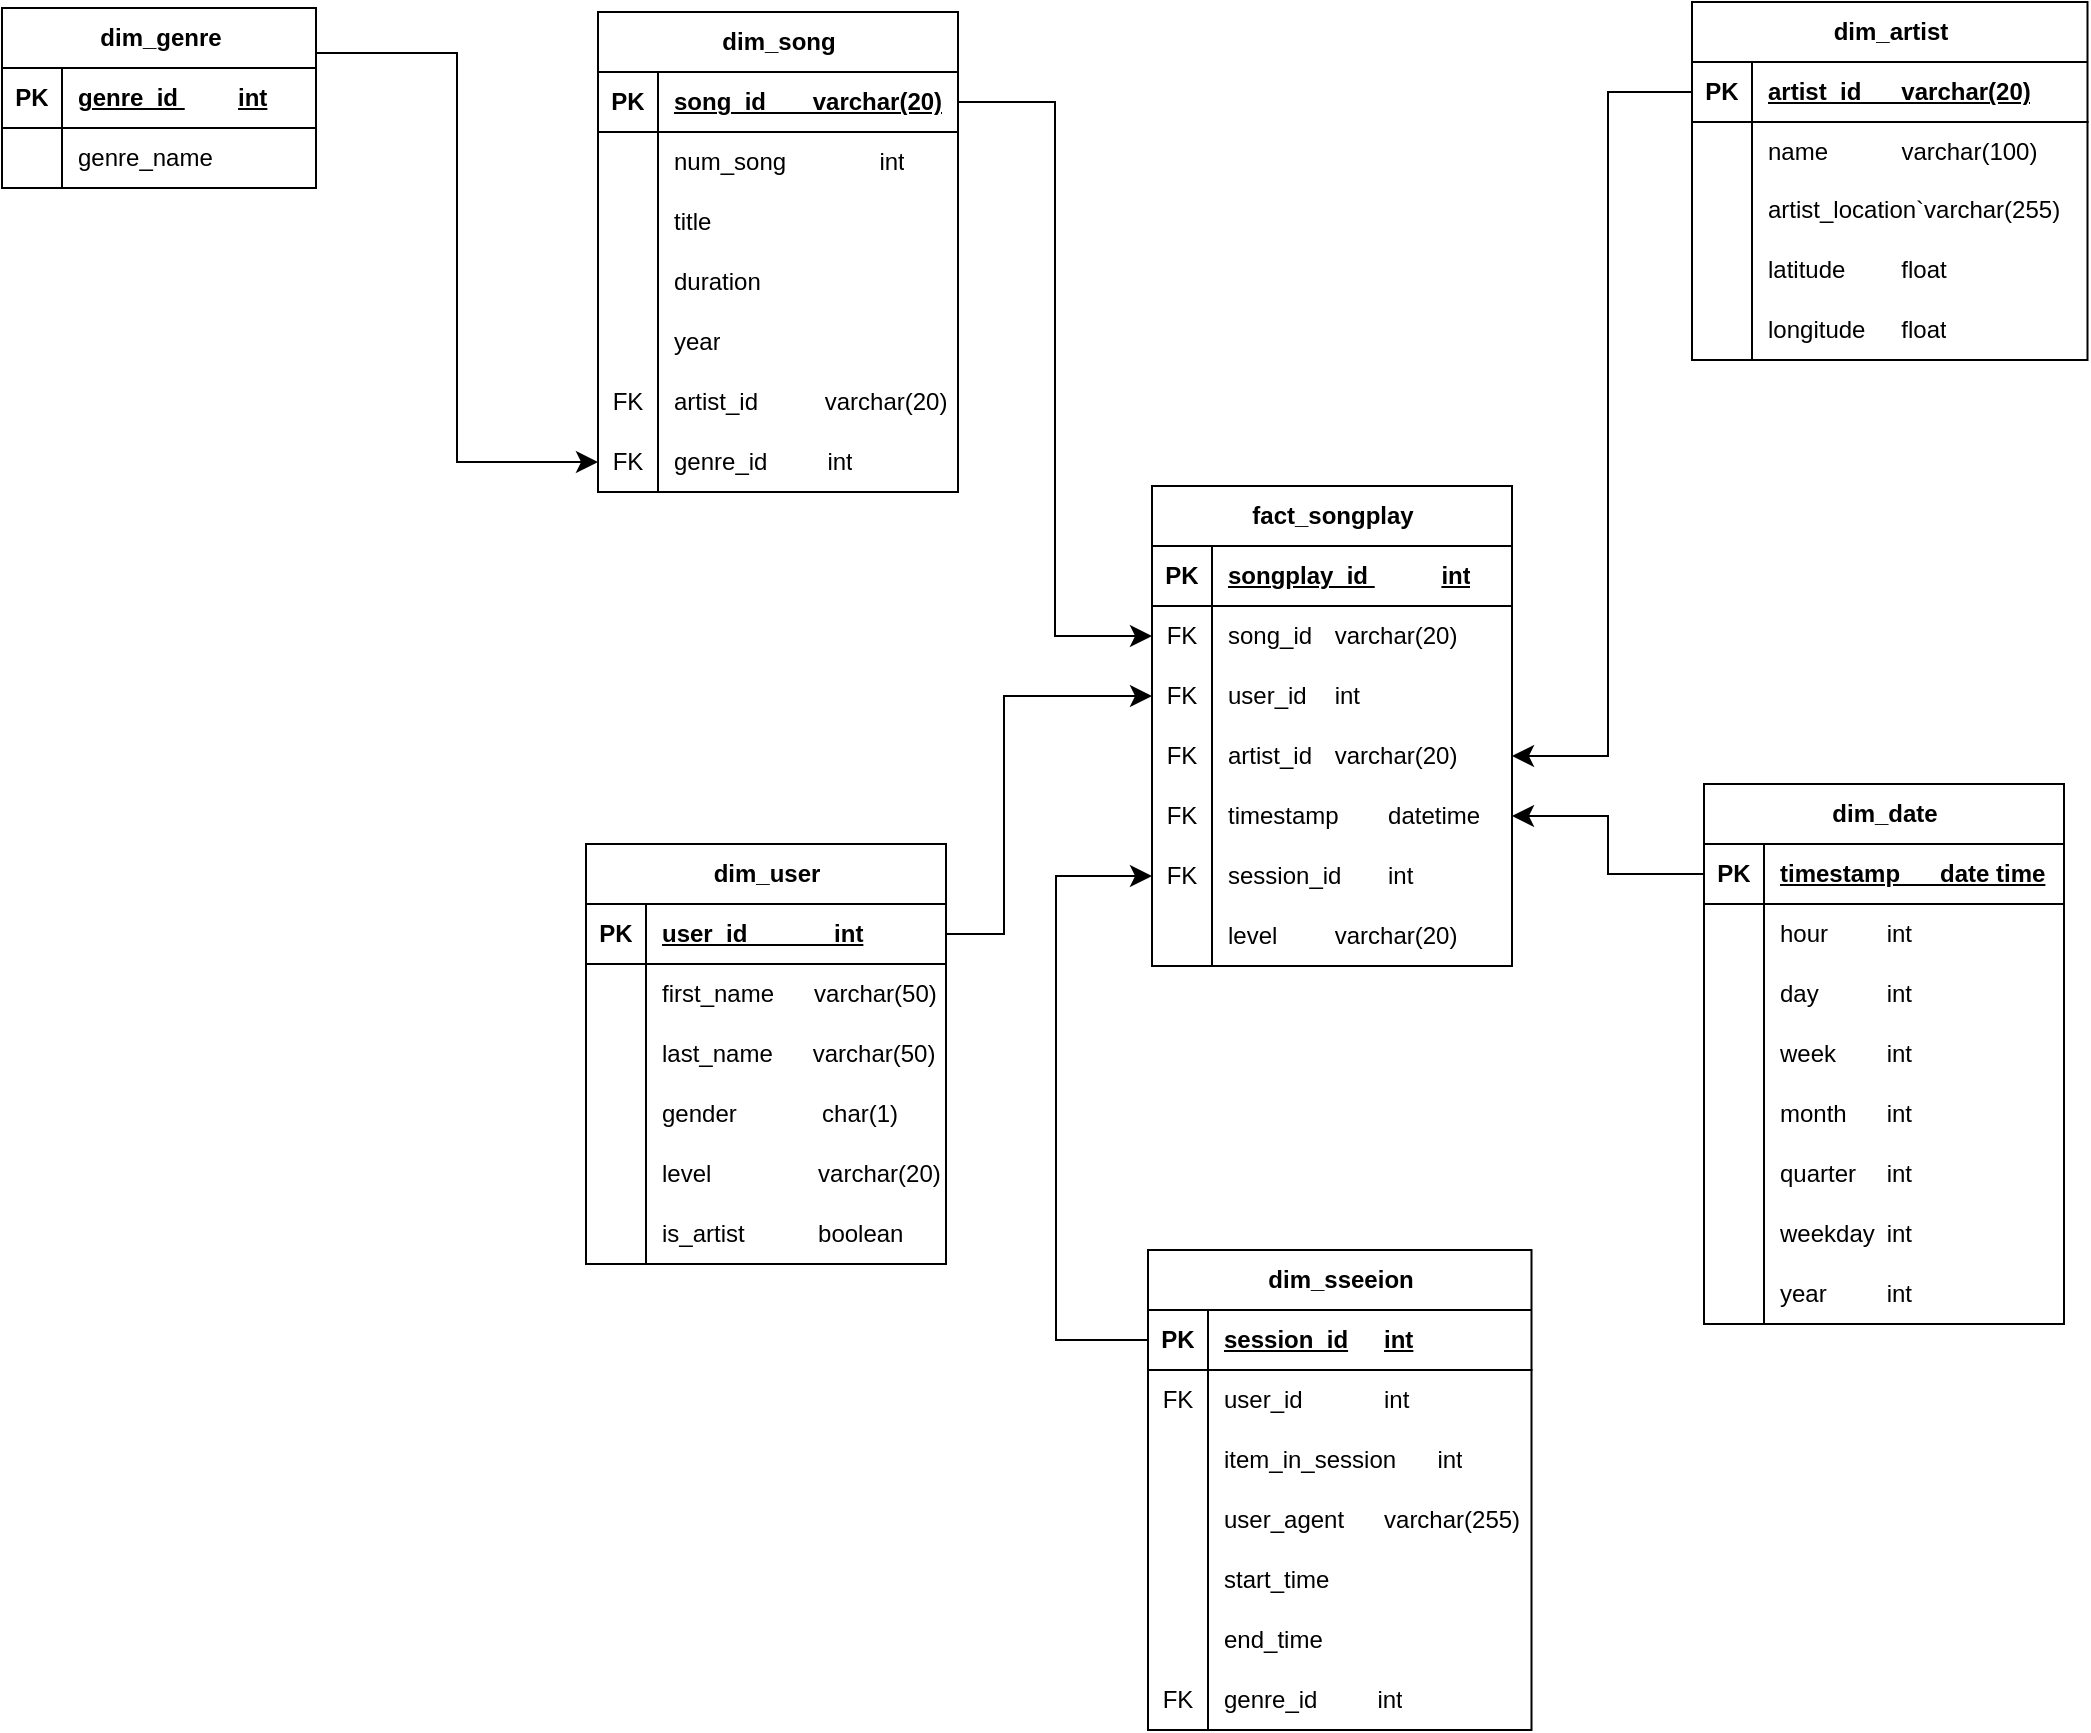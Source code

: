 <mxfile version="24.4.0" type="device">
  <diagram name="Page-1" id="fH_7OBT_-QTUHYW0AkFU">
    <mxGraphModel dx="1733" dy="1097" grid="0" gridSize="10" guides="1" tooltips="1" connect="1" arrows="1" fold="1" page="0" pageScale="1" pageWidth="827" pageHeight="1169" math="0" shadow="0">
      <root>
        <mxCell id="0" />
        <mxCell id="1" parent="0" />
        <mxCell id="RDqtJ2VP-plKdfETNs3H-5" value="dim_song" style="shape=table;startSize=30;container=1;collapsible=1;childLayout=tableLayout;fixedRows=1;rowLines=0;fontStyle=1;align=center;resizeLast=1;html=1;" vertex="1" parent="1">
          <mxGeometry x="-217" y="-143" width="180" height="240" as="geometry" />
        </mxCell>
        <mxCell id="RDqtJ2VP-plKdfETNs3H-6" value="" style="shape=tableRow;horizontal=0;startSize=0;swimlaneHead=0;swimlaneBody=0;fillColor=none;collapsible=0;dropTarget=0;points=[[0,0.5],[1,0.5]];portConstraint=eastwest;top=0;left=0;right=0;bottom=1;" vertex="1" parent="RDqtJ2VP-plKdfETNs3H-5">
          <mxGeometry y="30" width="180" height="30" as="geometry" />
        </mxCell>
        <mxCell id="RDqtJ2VP-plKdfETNs3H-7" value="PK" style="shape=partialRectangle;connectable=0;fillColor=none;top=0;left=0;bottom=0;right=0;fontStyle=1;overflow=hidden;whiteSpace=wrap;html=1;" vertex="1" parent="RDqtJ2VP-plKdfETNs3H-6">
          <mxGeometry width="30" height="30" as="geometry">
            <mxRectangle width="30" height="30" as="alternateBounds" />
          </mxGeometry>
        </mxCell>
        <mxCell id="RDqtJ2VP-plKdfETNs3H-8" value="song_id &amp;nbsp; &amp;nbsp; &amp;nbsp; varchar(20)" style="shape=partialRectangle;connectable=0;fillColor=none;top=0;left=0;bottom=0;right=0;align=left;spacingLeft=6;fontStyle=5;overflow=hidden;whiteSpace=wrap;html=1;" vertex="1" parent="RDqtJ2VP-plKdfETNs3H-6">
          <mxGeometry x="30" width="150" height="30" as="geometry">
            <mxRectangle width="150" height="30" as="alternateBounds" />
          </mxGeometry>
        </mxCell>
        <mxCell id="RDqtJ2VP-plKdfETNs3H-57" value="" style="shape=tableRow;horizontal=0;startSize=0;swimlaneHead=0;swimlaneBody=0;fillColor=none;collapsible=0;dropTarget=0;points=[[0,0.5],[1,0.5]];portConstraint=eastwest;top=0;left=0;right=0;bottom=0;" vertex="1" parent="RDqtJ2VP-plKdfETNs3H-5">
          <mxGeometry y="60" width="180" height="30" as="geometry" />
        </mxCell>
        <mxCell id="RDqtJ2VP-plKdfETNs3H-58" value="" style="shape=partialRectangle;connectable=0;fillColor=none;top=0;left=0;bottom=0;right=0;editable=1;overflow=hidden;whiteSpace=wrap;html=1;" vertex="1" parent="RDqtJ2VP-plKdfETNs3H-57">
          <mxGeometry width="30" height="30" as="geometry">
            <mxRectangle width="30" height="30" as="alternateBounds" />
          </mxGeometry>
        </mxCell>
        <mxCell id="RDqtJ2VP-plKdfETNs3H-59" value="num_song &amp;nbsp; &amp;nbsp; &amp;nbsp; &amp;nbsp; &amp;nbsp; &amp;nbsp; &amp;nbsp;int" style="shape=partialRectangle;connectable=0;fillColor=none;top=0;left=0;bottom=0;right=0;align=left;spacingLeft=6;overflow=hidden;whiteSpace=wrap;html=1;" vertex="1" parent="RDqtJ2VP-plKdfETNs3H-57">
          <mxGeometry x="30" width="150" height="30" as="geometry">
            <mxRectangle width="150" height="30" as="alternateBounds" />
          </mxGeometry>
        </mxCell>
        <mxCell id="RDqtJ2VP-plKdfETNs3H-9" value="" style="shape=tableRow;horizontal=0;startSize=0;swimlaneHead=0;swimlaneBody=0;fillColor=none;collapsible=0;dropTarget=0;points=[[0,0.5],[1,0.5]];portConstraint=eastwest;top=0;left=0;right=0;bottom=0;" vertex="1" parent="RDqtJ2VP-plKdfETNs3H-5">
          <mxGeometry y="90" width="180" height="30" as="geometry" />
        </mxCell>
        <mxCell id="RDqtJ2VP-plKdfETNs3H-10" value="" style="shape=partialRectangle;connectable=0;fillColor=none;top=0;left=0;bottom=0;right=0;editable=1;overflow=hidden;whiteSpace=wrap;html=1;" vertex="1" parent="RDqtJ2VP-plKdfETNs3H-9">
          <mxGeometry width="30" height="30" as="geometry">
            <mxRectangle width="30" height="30" as="alternateBounds" />
          </mxGeometry>
        </mxCell>
        <mxCell id="RDqtJ2VP-plKdfETNs3H-11" value="title" style="shape=partialRectangle;connectable=0;fillColor=none;top=0;left=0;bottom=0;right=0;align=left;spacingLeft=6;overflow=hidden;whiteSpace=wrap;html=1;" vertex="1" parent="RDqtJ2VP-plKdfETNs3H-9">
          <mxGeometry x="30" width="150" height="30" as="geometry">
            <mxRectangle width="150" height="30" as="alternateBounds" />
          </mxGeometry>
        </mxCell>
        <mxCell id="RDqtJ2VP-plKdfETNs3H-12" value="" style="shape=tableRow;horizontal=0;startSize=0;swimlaneHead=0;swimlaneBody=0;fillColor=none;collapsible=0;dropTarget=0;points=[[0,0.5],[1,0.5]];portConstraint=eastwest;top=0;left=0;right=0;bottom=0;" vertex="1" parent="RDqtJ2VP-plKdfETNs3H-5">
          <mxGeometry y="120" width="180" height="30" as="geometry" />
        </mxCell>
        <mxCell id="RDqtJ2VP-plKdfETNs3H-13" value="" style="shape=partialRectangle;connectable=0;fillColor=none;top=0;left=0;bottom=0;right=0;editable=1;overflow=hidden;whiteSpace=wrap;html=1;" vertex="1" parent="RDqtJ2VP-plKdfETNs3H-12">
          <mxGeometry width="30" height="30" as="geometry">
            <mxRectangle width="30" height="30" as="alternateBounds" />
          </mxGeometry>
        </mxCell>
        <mxCell id="RDqtJ2VP-plKdfETNs3H-14" value="duration" style="shape=partialRectangle;connectable=0;fillColor=none;top=0;left=0;bottom=0;right=0;align=left;spacingLeft=6;overflow=hidden;whiteSpace=wrap;html=1;" vertex="1" parent="RDqtJ2VP-plKdfETNs3H-12">
          <mxGeometry x="30" width="150" height="30" as="geometry">
            <mxRectangle width="150" height="30" as="alternateBounds" />
          </mxGeometry>
        </mxCell>
        <mxCell id="RDqtJ2VP-plKdfETNs3H-15" value="" style="shape=tableRow;horizontal=0;startSize=0;swimlaneHead=0;swimlaneBody=0;fillColor=none;collapsible=0;dropTarget=0;points=[[0,0.5],[1,0.5]];portConstraint=eastwest;top=0;left=0;right=0;bottom=0;" vertex="1" parent="RDqtJ2VP-plKdfETNs3H-5">
          <mxGeometry y="150" width="180" height="30" as="geometry" />
        </mxCell>
        <mxCell id="RDqtJ2VP-plKdfETNs3H-16" value="" style="shape=partialRectangle;connectable=0;fillColor=none;top=0;left=0;bottom=0;right=0;editable=1;overflow=hidden;whiteSpace=wrap;html=1;" vertex="1" parent="RDqtJ2VP-plKdfETNs3H-15">
          <mxGeometry width="30" height="30" as="geometry">
            <mxRectangle width="30" height="30" as="alternateBounds" />
          </mxGeometry>
        </mxCell>
        <mxCell id="RDqtJ2VP-plKdfETNs3H-17" value="year" style="shape=partialRectangle;connectable=0;fillColor=none;top=0;left=0;bottom=0;right=0;align=left;spacingLeft=6;overflow=hidden;whiteSpace=wrap;html=1;" vertex="1" parent="RDqtJ2VP-plKdfETNs3H-15">
          <mxGeometry x="30" width="150" height="30" as="geometry">
            <mxRectangle width="150" height="30" as="alternateBounds" />
          </mxGeometry>
        </mxCell>
        <mxCell id="RDqtJ2VP-plKdfETNs3H-20" value="" style="shape=tableRow;horizontal=0;startSize=0;swimlaneHead=0;swimlaneBody=0;fillColor=none;collapsible=0;dropTarget=0;points=[[0,0.5],[1,0.5]];portConstraint=eastwest;top=0;left=0;right=0;bottom=0;" vertex="1" parent="RDqtJ2VP-plKdfETNs3H-5">
          <mxGeometry y="180" width="180" height="30" as="geometry" />
        </mxCell>
        <mxCell id="RDqtJ2VP-plKdfETNs3H-21" value="FK" style="shape=partialRectangle;connectable=0;fillColor=none;top=0;left=0;bottom=0;right=0;editable=1;overflow=hidden;whiteSpace=wrap;html=1;" vertex="1" parent="RDqtJ2VP-plKdfETNs3H-20">
          <mxGeometry width="30" height="30" as="geometry">
            <mxRectangle width="30" height="30" as="alternateBounds" />
          </mxGeometry>
        </mxCell>
        <mxCell id="RDqtJ2VP-plKdfETNs3H-22" value="artist_id &amp;nbsp; &amp;nbsp; &amp;nbsp; &amp;nbsp; &amp;nbsp;varchar(20)" style="shape=partialRectangle;connectable=0;fillColor=none;top=0;left=0;bottom=0;right=0;align=left;spacingLeft=6;overflow=hidden;whiteSpace=wrap;html=1;" vertex="1" parent="RDqtJ2VP-plKdfETNs3H-20">
          <mxGeometry x="30" width="150" height="30" as="geometry">
            <mxRectangle width="150" height="30" as="alternateBounds" />
          </mxGeometry>
        </mxCell>
        <mxCell id="RDqtJ2VP-plKdfETNs3H-130" value="" style="shape=tableRow;horizontal=0;startSize=0;swimlaneHead=0;swimlaneBody=0;fillColor=none;collapsible=0;dropTarget=0;points=[[0,0.5],[1,0.5]];portConstraint=eastwest;top=0;left=0;right=0;bottom=0;" vertex="1" parent="RDqtJ2VP-plKdfETNs3H-5">
          <mxGeometry y="210" width="180" height="30" as="geometry" />
        </mxCell>
        <mxCell id="RDqtJ2VP-plKdfETNs3H-131" value="FK" style="shape=partialRectangle;connectable=0;fillColor=none;top=0;left=0;bottom=0;right=0;editable=1;overflow=hidden;whiteSpace=wrap;html=1;" vertex="1" parent="RDqtJ2VP-plKdfETNs3H-130">
          <mxGeometry width="30" height="30" as="geometry">
            <mxRectangle width="30" height="30" as="alternateBounds" />
          </mxGeometry>
        </mxCell>
        <mxCell id="RDqtJ2VP-plKdfETNs3H-132" value="genre_id &amp;nbsp; &amp;nbsp; &amp;nbsp; &amp;nbsp; int" style="shape=partialRectangle;connectable=0;fillColor=none;top=0;left=0;bottom=0;right=0;align=left;spacingLeft=6;overflow=hidden;whiteSpace=wrap;html=1;" vertex="1" parent="RDqtJ2VP-plKdfETNs3H-130">
          <mxGeometry x="30" width="150" height="30" as="geometry">
            <mxRectangle width="150" height="30" as="alternateBounds" />
          </mxGeometry>
        </mxCell>
        <mxCell id="RDqtJ2VP-plKdfETNs3H-23" value="dim_artist" style="shape=table;startSize=30;container=1;collapsible=1;childLayout=tableLayout;fixedRows=1;rowLines=0;fontStyle=1;align=center;resizeLast=1;html=1;" vertex="1" parent="1">
          <mxGeometry x="330" y="-148" width="197.75" height="179" as="geometry" />
        </mxCell>
        <mxCell id="RDqtJ2VP-plKdfETNs3H-24" value="" style="shape=tableRow;horizontal=0;startSize=0;swimlaneHead=0;swimlaneBody=0;fillColor=none;collapsible=0;dropTarget=0;points=[[0,0.5],[1,0.5]];portConstraint=eastwest;top=0;left=0;right=0;bottom=1;" vertex="1" parent="RDqtJ2VP-plKdfETNs3H-23">
          <mxGeometry y="30" width="197.75" height="30" as="geometry" />
        </mxCell>
        <mxCell id="RDqtJ2VP-plKdfETNs3H-25" value="PK" style="shape=partialRectangle;connectable=0;fillColor=none;top=0;left=0;bottom=0;right=0;fontStyle=1;overflow=hidden;whiteSpace=wrap;html=1;" vertex="1" parent="RDqtJ2VP-plKdfETNs3H-24">
          <mxGeometry width="30" height="30" as="geometry">
            <mxRectangle width="30" height="30" as="alternateBounds" />
          </mxGeometry>
        </mxCell>
        <mxCell id="RDqtJ2VP-plKdfETNs3H-26" value="artist_id &amp;nbsp; &amp;nbsp; &amp;nbsp;varchar(20)" style="shape=partialRectangle;connectable=0;fillColor=none;top=0;left=0;bottom=0;right=0;align=left;spacingLeft=6;fontStyle=5;overflow=hidden;whiteSpace=wrap;html=1;" vertex="1" parent="RDqtJ2VP-plKdfETNs3H-24">
          <mxGeometry x="30" width="167.75" height="30" as="geometry">
            <mxRectangle width="167.75" height="30" as="alternateBounds" />
          </mxGeometry>
        </mxCell>
        <mxCell id="RDqtJ2VP-plKdfETNs3H-31" value="" style="shape=tableRow;horizontal=0;startSize=0;swimlaneHead=0;swimlaneBody=0;fillColor=none;collapsible=0;dropTarget=0;points=[[0,0.5],[1,0.5]];portConstraint=eastwest;top=0;left=0;right=0;bottom=0;" vertex="1" parent="RDqtJ2VP-plKdfETNs3H-23">
          <mxGeometry y="60" width="197.75" height="29" as="geometry" />
        </mxCell>
        <mxCell id="RDqtJ2VP-plKdfETNs3H-32" value="" style="shape=partialRectangle;connectable=0;fillColor=none;top=0;left=0;bottom=0;right=0;editable=1;overflow=hidden;whiteSpace=wrap;html=1;" vertex="1" parent="RDqtJ2VP-plKdfETNs3H-31">
          <mxGeometry width="30" height="29" as="geometry">
            <mxRectangle width="30" height="29" as="alternateBounds" />
          </mxGeometry>
        </mxCell>
        <mxCell id="RDqtJ2VP-plKdfETNs3H-33" value="name &amp;nbsp; &amp;nbsp; &amp;nbsp; &amp;nbsp; &amp;nbsp; varchar(100)" style="shape=partialRectangle;connectable=0;fillColor=none;top=0;left=0;bottom=0;right=0;align=left;spacingLeft=6;overflow=hidden;whiteSpace=wrap;html=1;" vertex="1" parent="RDqtJ2VP-plKdfETNs3H-31">
          <mxGeometry x="30" width="167.75" height="29" as="geometry">
            <mxRectangle width="167.75" height="29" as="alternateBounds" />
          </mxGeometry>
        </mxCell>
        <mxCell id="RDqtJ2VP-plKdfETNs3H-34" value="" style="shape=tableRow;horizontal=0;startSize=0;swimlaneHead=0;swimlaneBody=0;fillColor=none;collapsible=0;dropTarget=0;points=[[0,0.5],[1,0.5]];portConstraint=eastwest;top=0;left=0;right=0;bottom=0;" vertex="1" parent="RDqtJ2VP-plKdfETNs3H-23">
          <mxGeometry y="89" width="197.75" height="30" as="geometry" />
        </mxCell>
        <mxCell id="RDqtJ2VP-plKdfETNs3H-35" value="" style="shape=partialRectangle;connectable=0;fillColor=none;top=0;left=0;bottom=0;right=0;editable=1;overflow=hidden;whiteSpace=wrap;html=1;" vertex="1" parent="RDqtJ2VP-plKdfETNs3H-34">
          <mxGeometry width="30" height="30" as="geometry">
            <mxRectangle width="30" height="30" as="alternateBounds" />
          </mxGeometry>
        </mxCell>
        <mxCell id="RDqtJ2VP-plKdfETNs3H-36" value="artist_location`varchar(255)" style="shape=partialRectangle;connectable=0;fillColor=none;top=0;left=0;bottom=0;right=0;align=left;spacingLeft=6;overflow=hidden;whiteSpace=wrap;html=1;" vertex="1" parent="RDqtJ2VP-plKdfETNs3H-34">
          <mxGeometry x="30" width="167.75" height="30" as="geometry">
            <mxRectangle width="167.75" height="30" as="alternateBounds" />
          </mxGeometry>
        </mxCell>
        <mxCell id="RDqtJ2VP-plKdfETNs3H-37" value="" style="shape=tableRow;horizontal=0;startSize=0;swimlaneHead=0;swimlaneBody=0;fillColor=none;collapsible=0;dropTarget=0;points=[[0,0.5],[1,0.5]];portConstraint=eastwest;top=0;left=0;right=0;bottom=0;" vertex="1" parent="RDqtJ2VP-plKdfETNs3H-23">
          <mxGeometry y="119" width="197.75" height="30" as="geometry" />
        </mxCell>
        <mxCell id="RDqtJ2VP-plKdfETNs3H-38" value="" style="shape=partialRectangle;connectable=0;fillColor=none;top=0;left=0;bottom=0;right=0;editable=1;overflow=hidden;whiteSpace=wrap;html=1;" vertex="1" parent="RDqtJ2VP-plKdfETNs3H-37">
          <mxGeometry width="30" height="30" as="geometry">
            <mxRectangle width="30" height="30" as="alternateBounds" />
          </mxGeometry>
        </mxCell>
        <mxCell id="RDqtJ2VP-plKdfETNs3H-39" value="latitude&amp;nbsp;&lt;span style=&quot;white-space: pre;&quot;&gt;&#x9;    float&lt;/span&gt;&lt;span style=&quot;white-space: pre;&quot;&gt;&#x9;&lt;/span&gt;" style="shape=partialRectangle;connectable=0;fillColor=none;top=0;left=0;bottom=0;right=0;align=left;spacingLeft=6;overflow=hidden;whiteSpace=wrap;html=1;" vertex="1" parent="RDqtJ2VP-plKdfETNs3H-37">
          <mxGeometry x="30" width="167.75" height="30" as="geometry">
            <mxRectangle width="167.75" height="30" as="alternateBounds" />
          </mxGeometry>
        </mxCell>
        <mxCell id="RDqtJ2VP-plKdfETNs3H-28" value="" style="shape=tableRow;horizontal=0;startSize=0;swimlaneHead=0;swimlaneBody=0;fillColor=none;collapsible=0;dropTarget=0;points=[[0,0.5],[1,0.5]];portConstraint=eastwest;top=0;left=0;right=0;bottom=0;" vertex="1" parent="RDqtJ2VP-plKdfETNs3H-23">
          <mxGeometry y="149" width="197.75" height="30" as="geometry" />
        </mxCell>
        <mxCell id="RDqtJ2VP-plKdfETNs3H-29" value="" style="shape=partialRectangle;connectable=0;fillColor=none;top=0;left=0;bottom=0;right=0;editable=1;overflow=hidden;whiteSpace=wrap;html=1;" vertex="1" parent="RDqtJ2VP-plKdfETNs3H-28">
          <mxGeometry width="30" height="30" as="geometry">
            <mxRectangle width="30" height="30" as="alternateBounds" />
          </mxGeometry>
        </mxCell>
        <mxCell id="RDqtJ2VP-plKdfETNs3H-30" value="longitude&lt;span style=&quot;white-space: pre;&quot;&gt;&#x9;    float&lt;/span&gt;" style="shape=partialRectangle;connectable=0;fillColor=none;top=0;left=0;bottom=0;right=0;align=left;spacingLeft=6;overflow=hidden;whiteSpace=wrap;html=1;" vertex="1" parent="RDqtJ2VP-plKdfETNs3H-28">
          <mxGeometry x="30" width="167.75" height="30" as="geometry">
            <mxRectangle width="167.75" height="30" as="alternateBounds" />
          </mxGeometry>
        </mxCell>
        <mxCell id="RDqtJ2VP-plKdfETNs3H-133" style="edgeStyle=orthogonalEdgeStyle;rounded=0;orthogonalLoop=1;jettySize=auto;html=1;exitX=1;exitY=0.25;exitDx=0;exitDy=0;entryX=0;entryY=0.5;entryDx=0;entryDy=0;fontSize=12;startSize=8;endSize=8;" edge="1" parent="1" source="RDqtJ2VP-plKdfETNs3H-40" target="RDqtJ2VP-plKdfETNs3H-130">
          <mxGeometry relative="1" as="geometry" />
        </mxCell>
        <mxCell id="RDqtJ2VP-plKdfETNs3H-40" value="dim_genre" style="shape=table;startSize=30;container=1;collapsible=1;childLayout=tableLayout;fixedRows=1;rowLines=0;fontStyle=1;align=center;resizeLast=1;html=1;" vertex="1" parent="1">
          <mxGeometry x="-515" y="-145" width="157" height="90" as="geometry" />
        </mxCell>
        <mxCell id="RDqtJ2VP-plKdfETNs3H-41" value="" style="shape=tableRow;horizontal=0;startSize=0;swimlaneHead=0;swimlaneBody=0;fillColor=none;collapsible=0;dropTarget=0;points=[[0,0.5],[1,0.5]];portConstraint=eastwest;top=0;left=0;right=0;bottom=1;" vertex="1" parent="RDqtJ2VP-plKdfETNs3H-40">
          <mxGeometry y="30" width="157" height="30" as="geometry" />
        </mxCell>
        <mxCell id="RDqtJ2VP-plKdfETNs3H-42" value="PK" style="shape=partialRectangle;connectable=0;fillColor=none;top=0;left=0;bottom=0;right=0;fontStyle=1;overflow=hidden;whiteSpace=wrap;html=1;" vertex="1" parent="RDqtJ2VP-plKdfETNs3H-41">
          <mxGeometry width="30" height="30" as="geometry">
            <mxRectangle width="30" height="30" as="alternateBounds" />
          </mxGeometry>
        </mxCell>
        <mxCell id="RDqtJ2VP-plKdfETNs3H-43" value="genre_id&amp;nbsp;&lt;span style=&quot;white-space: pre;&quot;&gt;&#x9;int&lt;/span&gt;" style="shape=partialRectangle;connectable=0;fillColor=none;top=0;left=0;bottom=0;right=0;align=left;spacingLeft=6;fontStyle=5;overflow=hidden;whiteSpace=wrap;html=1;" vertex="1" parent="RDqtJ2VP-plKdfETNs3H-41">
          <mxGeometry x="30" width="127" height="30" as="geometry">
            <mxRectangle width="127" height="30" as="alternateBounds" />
          </mxGeometry>
        </mxCell>
        <mxCell id="RDqtJ2VP-plKdfETNs3H-45" value="" style="shape=tableRow;horizontal=0;startSize=0;swimlaneHead=0;swimlaneBody=0;fillColor=none;collapsible=0;dropTarget=0;points=[[0,0.5],[1,0.5]];portConstraint=eastwest;top=0;left=0;right=0;bottom=0;" vertex="1" parent="RDqtJ2VP-plKdfETNs3H-40">
          <mxGeometry y="60" width="157" height="30" as="geometry" />
        </mxCell>
        <mxCell id="RDqtJ2VP-plKdfETNs3H-46" value="" style="shape=partialRectangle;connectable=0;fillColor=none;top=0;left=0;bottom=0;right=0;editable=1;overflow=hidden;whiteSpace=wrap;html=1;" vertex="1" parent="RDqtJ2VP-plKdfETNs3H-45">
          <mxGeometry width="30" height="30" as="geometry">
            <mxRectangle width="30" height="30" as="alternateBounds" />
          </mxGeometry>
        </mxCell>
        <mxCell id="RDqtJ2VP-plKdfETNs3H-47" value="genre_name" style="shape=partialRectangle;connectable=0;fillColor=none;top=0;left=0;bottom=0;right=0;align=left;spacingLeft=6;overflow=hidden;whiteSpace=wrap;html=1;" vertex="1" parent="RDqtJ2VP-plKdfETNs3H-45">
          <mxGeometry x="30" width="127" height="30" as="geometry">
            <mxRectangle width="127" height="30" as="alternateBounds" />
          </mxGeometry>
        </mxCell>
        <mxCell id="RDqtJ2VP-plKdfETNs3H-60" value="dim_user" style="shape=table;startSize=30;container=1;collapsible=1;childLayout=tableLayout;fixedRows=1;rowLines=0;fontStyle=1;align=center;resizeLast=1;html=1;" vertex="1" parent="1">
          <mxGeometry x="-223" y="273" width="180" height="210" as="geometry" />
        </mxCell>
        <mxCell id="RDqtJ2VP-plKdfETNs3H-61" value="" style="shape=tableRow;horizontal=0;startSize=0;swimlaneHead=0;swimlaneBody=0;fillColor=none;collapsible=0;dropTarget=0;points=[[0,0.5],[1,0.5]];portConstraint=eastwest;top=0;left=0;right=0;bottom=1;" vertex="1" parent="RDqtJ2VP-plKdfETNs3H-60">
          <mxGeometry y="30" width="180" height="30" as="geometry" />
        </mxCell>
        <mxCell id="RDqtJ2VP-plKdfETNs3H-62" value="PK" style="shape=partialRectangle;connectable=0;fillColor=none;top=0;left=0;bottom=0;right=0;fontStyle=1;overflow=hidden;whiteSpace=wrap;html=1;" vertex="1" parent="RDqtJ2VP-plKdfETNs3H-61">
          <mxGeometry width="30" height="30" as="geometry">
            <mxRectangle width="30" height="30" as="alternateBounds" />
          </mxGeometry>
        </mxCell>
        <mxCell id="RDqtJ2VP-plKdfETNs3H-63" value="user_id &amp;nbsp; &amp;nbsp; &amp;nbsp; &amp;nbsp; &amp;nbsp; &amp;nbsp; int" style="shape=partialRectangle;connectable=0;fillColor=none;top=0;left=0;bottom=0;right=0;align=left;spacingLeft=6;fontStyle=5;overflow=hidden;whiteSpace=wrap;html=1;" vertex="1" parent="RDqtJ2VP-plKdfETNs3H-61">
          <mxGeometry x="30" width="150" height="30" as="geometry">
            <mxRectangle width="150" height="30" as="alternateBounds" />
          </mxGeometry>
        </mxCell>
        <mxCell id="RDqtJ2VP-plKdfETNs3H-64" value="" style="shape=tableRow;horizontal=0;startSize=0;swimlaneHead=0;swimlaneBody=0;fillColor=none;collapsible=0;dropTarget=0;points=[[0,0.5],[1,0.5]];portConstraint=eastwest;top=0;left=0;right=0;bottom=0;" vertex="1" parent="RDqtJ2VP-plKdfETNs3H-60">
          <mxGeometry y="60" width="180" height="30" as="geometry" />
        </mxCell>
        <mxCell id="RDqtJ2VP-plKdfETNs3H-65" value="" style="shape=partialRectangle;connectable=0;fillColor=none;top=0;left=0;bottom=0;right=0;editable=1;overflow=hidden;whiteSpace=wrap;html=1;" vertex="1" parent="RDqtJ2VP-plKdfETNs3H-64">
          <mxGeometry width="30" height="30" as="geometry">
            <mxRectangle width="30" height="30" as="alternateBounds" />
          </mxGeometry>
        </mxCell>
        <mxCell id="RDqtJ2VP-plKdfETNs3H-66" value="first_name &amp;nbsp; &amp;nbsp; &amp;nbsp;varchar(50)" style="shape=partialRectangle;connectable=0;fillColor=none;top=0;left=0;bottom=0;right=0;align=left;spacingLeft=6;overflow=hidden;whiteSpace=wrap;html=1;" vertex="1" parent="RDqtJ2VP-plKdfETNs3H-64">
          <mxGeometry x="30" width="150" height="30" as="geometry">
            <mxRectangle width="150" height="30" as="alternateBounds" />
          </mxGeometry>
        </mxCell>
        <mxCell id="RDqtJ2VP-plKdfETNs3H-67" value="" style="shape=tableRow;horizontal=0;startSize=0;swimlaneHead=0;swimlaneBody=0;fillColor=none;collapsible=0;dropTarget=0;points=[[0,0.5],[1,0.5]];portConstraint=eastwest;top=0;left=0;right=0;bottom=0;" vertex="1" parent="RDqtJ2VP-plKdfETNs3H-60">
          <mxGeometry y="90" width="180" height="30" as="geometry" />
        </mxCell>
        <mxCell id="RDqtJ2VP-plKdfETNs3H-68" value="" style="shape=partialRectangle;connectable=0;fillColor=none;top=0;left=0;bottom=0;right=0;editable=1;overflow=hidden;whiteSpace=wrap;html=1;" vertex="1" parent="RDqtJ2VP-plKdfETNs3H-67">
          <mxGeometry width="30" height="30" as="geometry">
            <mxRectangle width="30" height="30" as="alternateBounds" />
          </mxGeometry>
        </mxCell>
        <mxCell id="RDqtJ2VP-plKdfETNs3H-69" value="last_name &amp;nbsp; &amp;nbsp; &amp;nbsp;varchar(50)" style="shape=partialRectangle;connectable=0;fillColor=none;top=0;left=0;bottom=0;right=0;align=left;spacingLeft=6;overflow=hidden;whiteSpace=wrap;html=1;" vertex="1" parent="RDqtJ2VP-plKdfETNs3H-67">
          <mxGeometry x="30" width="150" height="30" as="geometry">
            <mxRectangle width="150" height="30" as="alternateBounds" />
          </mxGeometry>
        </mxCell>
        <mxCell id="RDqtJ2VP-plKdfETNs3H-70" value="" style="shape=tableRow;horizontal=0;startSize=0;swimlaneHead=0;swimlaneBody=0;fillColor=none;collapsible=0;dropTarget=0;points=[[0,0.5],[1,0.5]];portConstraint=eastwest;top=0;left=0;right=0;bottom=0;" vertex="1" parent="RDqtJ2VP-plKdfETNs3H-60">
          <mxGeometry y="120" width="180" height="30" as="geometry" />
        </mxCell>
        <mxCell id="RDqtJ2VP-plKdfETNs3H-71" value="" style="shape=partialRectangle;connectable=0;fillColor=none;top=0;left=0;bottom=0;right=0;editable=1;overflow=hidden;whiteSpace=wrap;html=1;" vertex="1" parent="RDqtJ2VP-plKdfETNs3H-70">
          <mxGeometry width="30" height="30" as="geometry">
            <mxRectangle width="30" height="30" as="alternateBounds" />
          </mxGeometry>
        </mxCell>
        <mxCell id="RDqtJ2VP-plKdfETNs3H-72" value="gender&lt;span style=&quot;white-space: pre;&quot;&gt;&#x9;&lt;/span&gt;&lt;span style=&quot;white-space: pre;&quot;&gt;&#x9;char(1)&lt;/span&gt;" style="shape=partialRectangle;connectable=0;fillColor=none;top=0;left=0;bottom=0;right=0;align=left;spacingLeft=6;overflow=hidden;whiteSpace=wrap;html=1;" vertex="1" parent="RDqtJ2VP-plKdfETNs3H-70">
          <mxGeometry x="30" width="150" height="30" as="geometry">
            <mxRectangle width="150" height="30" as="alternateBounds" />
          </mxGeometry>
        </mxCell>
        <mxCell id="RDqtJ2VP-plKdfETNs3H-73" value="" style="shape=tableRow;horizontal=0;startSize=0;swimlaneHead=0;swimlaneBody=0;fillColor=none;collapsible=0;dropTarget=0;points=[[0,0.5],[1,0.5]];portConstraint=eastwest;top=0;left=0;right=0;bottom=0;" vertex="1" parent="RDqtJ2VP-plKdfETNs3H-60">
          <mxGeometry y="150" width="180" height="30" as="geometry" />
        </mxCell>
        <mxCell id="RDqtJ2VP-plKdfETNs3H-74" value="" style="shape=partialRectangle;connectable=0;fillColor=none;top=0;left=0;bottom=0;right=0;editable=1;overflow=hidden;whiteSpace=wrap;html=1;" vertex="1" parent="RDqtJ2VP-plKdfETNs3H-73">
          <mxGeometry width="30" height="30" as="geometry">
            <mxRectangle width="30" height="30" as="alternateBounds" />
          </mxGeometry>
        </mxCell>
        <mxCell id="RDqtJ2VP-plKdfETNs3H-75" value="level &amp;nbsp; &amp;nbsp; &amp;nbsp; &amp;nbsp; &amp;nbsp; &amp;nbsp; &amp;nbsp; &amp;nbsp;varchar(20)" style="shape=partialRectangle;connectable=0;fillColor=none;top=0;left=0;bottom=0;right=0;align=left;spacingLeft=6;overflow=hidden;whiteSpace=wrap;html=1;" vertex="1" parent="RDqtJ2VP-plKdfETNs3H-73">
          <mxGeometry x="30" width="150" height="30" as="geometry">
            <mxRectangle width="150" height="30" as="alternateBounds" />
          </mxGeometry>
        </mxCell>
        <mxCell id="RDqtJ2VP-plKdfETNs3H-76" value="" style="shape=tableRow;horizontal=0;startSize=0;swimlaneHead=0;swimlaneBody=0;fillColor=none;collapsible=0;dropTarget=0;points=[[0,0.5],[1,0.5]];portConstraint=eastwest;top=0;left=0;right=0;bottom=0;" vertex="1" parent="RDqtJ2VP-plKdfETNs3H-60">
          <mxGeometry y="180" width="180" height="30" as="geometry" />
        </mxCell>
        <mxCell id="RDqtJ2VP-plKdfETNs3H-77" value="" style="shape=partialRectangle;connectable=0;fillColor=none;top=0;left=0;bottom=0;right=0;editable=1;overflow=hidden;whiteSpace=wrap;html=1;" vertex="1" parent="RDqtJ2VP-plKdfETNs3H-76">
          <mxGeometry width="30" height="30" as="geometry">
            <mxRectangle width="30" height="30" as="alternateBounds" />
          </mxGeometry>
        </mxCell>
        <mxCell id="RDqtJ2VP-plKdfETNs3H-78" value="is_artist &amp;nbsp; &amp;nbsp; &amp;nbsp; &amp;nbsp; &amp;nbsp; boolean" style="shape=partialRectangle;connectable=0;fillColor=none;top=0;left=0;bottom=0;right=0;align=left;spacingLeft=6;overflow=hidden;whiteSpace=wrap;html=1;" vertex="1" parent="RDqtJ2VP-plKdfETNs3H-76">
          <mxGeometry x="30" width="150" height="30" as="geometry">
            <mxRectangle width="150" height="30" as="alternateBounds" />
          </mxGeometry>
        </mxCell>
        <mxCell id="RDqtJ2VP-plKdfETNs3H-79" value="dim_date" style="shape=table;startSize=30;container=1;collapsible=1;childLayout=tableLayout;fixedRows=1;rowLines=0;fontStyle=1;align=center;resizeLast=1;html=1;" vertex="1" parent="1">
          <mxGeometry x="336" y="243" width="180" height="270" as="geometry" />
        </mxCell>
        <mxCell id="RDqtJ2VP-plKdfETNs3H-80" value="" style="shape=tableRow;horizontal=0;startSize=0;swimlaneHead=0;swimlaneBody=0;fillColor=none;collapsible=0;dropTarget=0;points=[[0,0.5],[1,0.5]];portConstraint=eastwest;top=0;left=0;right=0;bottom=1;" vertex="1" parent="RDqtJ2VP-plKdfETNs3H-79">
          <mxGeometry y="30" width="180" height="30" as="geometry" />
        </mxCell>
        <mxCell id="RDqtJ2VP-plKdfETNs3H-81" value="PK" style="shape=partialRectangle;connectable=0;fillColor=none;top=0;left=0;bottom=0;right=0;fontStyle=1;overflow=hidden;whiteSpace=wrap;html=1;" vertex="1" parent="RDqtJ2VP-plKdfETNs3H-80">
          <mxGeometry width="30" height="30" as="geometry">
            <mxRectangle width="30" height="30" as="alternateBounds" />
          </mxGeometry>
        </mxCell>
        <mxCell id="RDqtJ2VP-plKdfETNs3H-82" value="timestamp &amp;nbsp; &amp;nbsp; &amp;nbsp;date time" style="shape=partialRectangle;connectable=0;fillColor=none;top=0;left=0;bottom=0;right=0;align=left;spacingLeft=6;fontStyle=5;overflow=hidden;whiteSpace=wrap;html=1;" vertex="1" parent="RDqtJ2VP-plKdfETNs3H-80">
          <mxGeometry x="30" width="150" height="30" as="geometry">
            <mxRectangle width="150" height="30" as="alternateBounds" />
          </mxGeometry>
        </mxCell>
        <mxCell id="RDqtJ2VP-plKdfETNs3H-84" value="" style="shape=tableRow;horizontal=0;startSize=0;swimlaneHead=0;swimlaneBody=0;fillColor=none;collapsible=0;dropTarget=0;points=[[0,0.5],[1,0.5]];portConstraint=eastwest;top=0;left=0;right=0;bottom=0;" vertex="1" parent="RDqtJ2VP-plKdfETNs3H-79">
          <mxGeometry y="60" width="180" height="30" as="geometry" />
        </mxCell>
        <mxCell id="RDqtJ2VP-plKdfETNs3H-85" value="" style="shape=partialRectangle;connectable=0;fillColor=none;top=0;left=0;bottom=0;right=0;editable=1;overflow=hidden;whiteSpace=wrap;html=1;" vertex="1" parent="RDqtJ2VP-plKdfETNs3H-84">
          <mxGeometry width="30" height="30" as="geometry">
            <mxRectangle width="30" height="30" as="alternateBounds" />
          </mxGeometry>
        </mxCell>
        <mxCell id="RDqtJ2VP-plKdfETNs3H-86" value="hour&lt;span style=&quot;white-space: pre;&quot;&gt;&#x9;&lt;/span&gt;&lt;span style=&quot;white-space: pre;&quot;&gt;&#x9;int&lt;/span&gt;" style="shape=partialRectangle;connectable=0;fillColor=none;top=0;left=0;bottom=0;right=0;align=left;spacingLeft=6;overflow=hidden;whiteSpace=wrap;html=1;" vertex="1" parent="RDqtJ2VP-plKdfETNs3H-84">
          <mxGeometry x="30" width="150" height="30" as="geometry">
            <mxRectangle width="150" height="30" as="alternateBounds" />
          </mxGeometry>
        </mxCell>
        <mxCell id="RDqtJ2VP-plKdfETNs3H-87" value="" style="shape=tableRow;horizontal=0;startSize=0;swimlaneHead=0;swimlaneBody=0;fillColor=none;collapsible=0;dropTarget=0;points=[[0,0.5],[1,0.5]];portConstraint=eastwest;top=0;left=0;right=0;bottom=0;" vertex="1" parent="RDqtJ2VP-plKdfETNs3H-79">
          <mxGeometry y="90" width="180" height="30" as="geometry" />
        </mxCell>
        <mxCell id="RDqtJ2VP-plKdfETNs3H-88" value="" style="shape=partialRectangle;connectable=0;fillColor=none;top=0;left=0;bottom=0;right=0;editable=1;overflow=hidden;whiteSpace=wrap;html=1;" vertex="1" parent="RDqtJ2VP-plKdfETNs3H-87">
          <mxGeometry width="30" height="30" as="geometry">
            <mxRectangle width="30" height="30" as="alternateBounds" />
          </mxGeometry>
        </mxCell>
        <mxCell id="RDqtJ2VP-plKdfETNs3H-89" value="day&lt;span style=&quot;white-space: pre;&quot;&gt;&#x9;&lt;/span&gt;&lt;span style=&quot;white-space: pre;&quot;&gt;&#x9;int&lt;/span&gt;" style="shape=partialRectangle;connectable=0;fillColor=none;top=0;left=0;bottom=0;right=0;align=left;spacingLeft=6;overflow=hidden;whiteSpace=wrap;html=1;" vertex="1" parent="RDqtJ2VP-plKdfETNs3H-87">
          <mxGeometry x="30" width="150" height="30" as="geometry">
            <mxRectangle width="150" height="30" as="alternateBounds" />
          </mxGeometry>
        </mxCell>
        <mxCell id="RDqtJ2VP-plKdfETNs3H-90" value="" style="shape=tableRow;horizontal=0;startSize=0;swimlaneHead=0;swimlaneBody=0;fillColor=none;collapsible=0;dropTarget=0;points=[[0,0.5],[1,0.5]];portConstraint=eastwest;top=0;left=0;right=0;bottom=0;" vertex="1" parent="RDqtJ2VP-plKdfETNs3H-79">
          <mxGeometry y="120" width="180" height="30" as="geometry" />
        </mxCell>
        <mxCell id="RDqtJ2VP-plKdfETNs3H-91" value="" style="shape=partialRectangle;connectable=0;fillColor=none;top=0;left=0;bottom=0;right=0;editable=1;overflow=hidden;whiteSpace=wrap;html=1;" vertex="1" parent="RDqtJ2VP-plKdfETNs3H-90">
          <mxGeometry width="30" height="30" as="geometry">
            <mxRectangle width="30" height="30" as="alternateBounds" />
          </mxGeometry>
        </mxCell>
        <mxCell id="RDqtJ2VP-plKdfETNs3H-92" value="week&lt;span style=&quot;white-space: pre;&quot;&gt;&#x9;int&lt;/span&gt;" style="shape=partialRectangle;connectable=0;fillColor=none;top=0;left=0;bottom=0;right=0;align=left;spacingLeft=6;overflow=hidden;whiteSpace=wrap;html=1;" vertex="1" parent="RDqtJ2VP-plKdfETNs3H-90">
          <mxGeometry x="30" width="150" height="30" as="geometry">
            <mxRectangle width="150" height="30" as="alternateBounds" />
          </mxGeometry>
        </mxCell>
        <mxCell id="RDqtJ2VP-plKdfETNs3H-93" value="" style="shape=tableRow;horizontal=0;startSize=0;swimlaneHead=0;swimlaneBody=0;fillColor=none;collapsible=0;dropTarget=0;points=[[0,0.5],[1,0.5]];portConstraint=eastwest;top=0;left=0;right=0;bottom=0;" vertex="1" parent="RDqtJ2VP-plKdfETNs3H-79">
          <mxGeometry y="150" width="180" height="30" as="geometry" />
        </mxCell>
        <mxCell id="RDqtJ2VP-plKdfETNs3H-94" value="" style="shape=partialRectangle;connectable=0;fillColor=none;top=0;left=0;bottom=0;right=0;editable=1;overflow=hidden;whiteSpace=wrap;html=1;" vertex="1" parent="RDqtJ2VP-plKdfETNs3H-93">
          <mxGeometry width="30" height="30" as="geometry">
            <mxRectangle width="30" height="30" as="alternateBounds" />
          </mxGeometry>
        </mxCell>
        <mxCell id="RDqtJ2VP-plKdfETNs3H-95" value="month&lt;span style=&quot;white-space: pre;&quot;&gt;&#x9;int&lt;/span&gt;" style="shape=partialRectangle;connectable=0;fillColor=none;top=0;left=0;bottom=0;right=0;align=left;spacingLeft=6;overflow=hidden;whiteSpace=wrap;html=1;" vertex="1" parent="RDqtJ2VP-plKdfETNs3H-93">
          <mxGeometry x="30" width="150" height="30" as="geometry">
            <mxRectangle width="150" height="30" as="alternateBounds" />
          </mxGeometry>
        </mxCell>
        <mxCell id="RDqtJ2VP-plKdfETNs3H-96" value="" style="shape=tableRow;horizontal=0;startSize=0;swimlaneHead=0;swimlaneBody=0;fillColor=none;collapsible=0;dropTarget=0;points=[[0,0.5],[1,0.5]];portConstraint=eastwest;top=0;left=0;right=0;bottom=0;" vertex="1" parent="RDqtJ2VP-plKdfETNs3H-79">
          <mxGeometry y="180" width="180" height="30" as="geometry" />
        </mxCell>
        <mxCell id="RDqtJ2VP-plKdfETNs3H-97" value="" style="shape=partialRectangle;connectable=0;fillColor=none;top=0;left=0;bottom=0;right=0;editable=1;overflow=hidden;whiteSpace=wrap;html=1;" vertex="1" parent="RDqtJ2VP-plKdfETNs3H-96">
          <mxGeometry width="30" height="30" as="geometry">
            <mxRectangle width="30" height="30" as="alternateBounds" />
          </mxGeometry>
        </mxCell>
        <mxCell id="RDqtJ2VP-plKdfETNs3H-98" value="quarter&lt;span style=&quot;white-space: pre;&quot;&gt;&#x9;int&lt;/span&gt;" style="shape=partialRectangle;connectable=0;fillColor=none;top=0;left=0;bottom=0;right=0;align=left;spacingLeft=6;overflow=hidden;whiteSpace=wrap;html=1;" vertex="1" parent="RDqtJ2VP-plKdfETNs3H-96">
          <mxGeometry x="30" width="150" height="30" as="geometry">
            <mxRectangle width="150" height="30" as="alternateBounds" />
          </mxGeometry>
        </mxCell>
        <mxCell id="RDqtJ2VP-plKdfETNs3H-99" value="" style="shape=tableRow;horizontal=0;startSize=0;swimlaneHead=0;swimlaneBody=0;fillColor=none;collapsible=0;dropTarget=0;points=[[0,0.5],[1,0.5]];portConstraint=eastwest;top=0;left=0;right=0;bottom=0;" vertex="1" parent="RDqtJ2VP-plKdfETNs3H-79">
          <mxGeometry y="210" width="180" height="30" as="geometry" />
        </mxCell>
        <mxCell id="RDqtJ2VP-plKdfETNs3H-100" value="" style="shape=partialRectangle;connectable=0;fillColor=none;top=0;left=0;bottom=0;right=0;editable=1;overflow=hidden;whiteSpace=wrap;html=1;" vertex="1" parent="RDqtJ2VP-plKdfETNs3H-99">
          <mxGeometry width="30" height="30" as="geometry">
            <mxRectangle width="30" height="30" as="alternateBounds" />
          </mxGeometry>
        </mxCell>
        <mxCell id="RDqtJ2VP-plKdfETNs3H-101" value="weekday&lt;span style=&quot;white-space: pre;&quot;&gt;&#x9;int&lt;/span&gt;" style="shape=partialRectangle;connectable=0;fillColor=none;top=0;left=0;bottom=0;right=0;align=left;spacingLeft=6;overflow=hidden;whiteSpace=wrap;html=1;" vertex="1" parent="RDqtJ2VP-plKdfETNs3H-99">
          <mxGeometry x="30" width="150" height="30" as="geometry">
            <mxRectangle width="150" height="30" as="alternateBounds" />
          </mxGeometry>
        </mxCell>
        <mxCell id="RDqtJ2VP-plKdfETNs3H-102" value="" style="shape=tableRow;horizontal=0;startSize=0;swimlaneHead=0;swimlaneBody=0;fillColor=none;collapsible=0;dropTarget=0;points=[[0,0.5],[1,0.5]];portConstraint=eastwest;top=0;left=0;right=0;bottom=0;" vertex="1" parent="RDqtJ2VP-plKdfETNs3H-79">
          <mxGeometry y="240" width="180" height="30" as="geometry" />
        </mxCell>
        <mxCell id="RDqtJ2VP-plKdfETNs3H-103" value="" style="shape=partialRectangle;connectable=0;fillColor=none;top=0;left=0;bottom=0;right=0;editable=1;overflow=hidden;whiteSpace=wrap;html=1;" vertex="1" parent="RDqtJ2VP-plKdfETNs3H-102">
          <mxGeometry width="30" height="30" as="geometry">
            <mxRectangle width="30" height="30" as="alternateBounds" />
          </mxGeometry>
        </mxCell>
        <mxCell id="RDqtJ2VP-plKdfETNs3H-104" value="year&lt;span style=&quot;white-space: pre;&quot;&gt;&#x9;&lt;/span&gt;&lt;span style=&quot;white-space: pre;&quot;&gt;&#x9;int&lt;/span&gt;" style="shape=partialRectangle;connectable=0;fillColor=none;top=0;left=0;bottom=0;right=0;align=left;spacingLeft=6;overflow=hidden;whiteSpace=wrap;html=1;" vertex="1" parent="RDqtJ2VP-plKdfETNs3H-102">
          <mxGeometry x="30" width="150" height="30" as="geometry">
            <mxRectangle width="150" height="30" as="alternateBounds" />
          </mxGeometry>
        </mxCell>
        <mxCell id="RDqtJ2VP-plKdfETNs3H-105" value="fact_songplay" style="shape=table;startSize=30;container=1;collapsible=1;childLayout=tableLayout;fixedRows=1;rowLines=0;fontStyle=1;align=center;resizeLast=1;html=1;" vertex="1" parent="1">
          <mxGeometry x="60" y="94" width="180" height="240" as="geometry" />
        </mxCell>
        <mxCell id="RDqtJ2VP-plKdfETNs3H-106" value="" style="shape=tableRow;horizontal=0;startSize=0;swimlaneHead=0;swimlaneBody=0;fillColor=none;collapsible=0;dropTarget=0;points=[[0,0.5],[1,0.5]];portConstraint=eastwest;top=0;left=0;right=0;bottom=1;" vertex="1" parent="RDqtJ2VP-plKdfETNs3H-105">
          <mxGeometry y="30" width="180" height="30" as="geometry" />
        </mxCell>
        <mxCell id="RDqtJ2VP-plKdfETNs3H-107" value="PK" style="shape=partialRectangle;connectable=0;fillColor=none;top=0;left=0;bottom=0;right=0;fontStyle=1;overflow=hidden;whiteSpace=wrap;html=1;" vertex="1" parent="RDqtJ2VP-plKdfETNs3H-106">
          <mxGeometry width="30" height="30" as="geometry">
            <mxRectangle width="30" height="30" as="alternateBounds" />
          </mxGeometry>
        </mxCell>
        <mxCell id="RDqtJ2VP-plKdfETNs3H-108" value="songplay_id&amp;nbsp;&lt;span style=&quot;white-space: pre;&quot;&gt;&#x9;&lt;/span&gt;&lt;span style=&quot;white-space: pre;&quot;&gt;&#x9;int&lt;/span&gt;" style="shape=partialRectangle;connectable=0;fillColor=none;top=0;left=0;bottom=0;right=0;align=left;spacingLeft=6;fontStyle=5;overflow=hidden;whiteSpace=wrap;html=1;" vertex="1" parent="RDqtJ2VP-plKdfETNs3H-106">
          <mxGeometry x="30" width="150" height="30" as="geometry">
            <mxRectangle width="150" height="30" as="alternateBounds" />
          </mxGeometry>
        </mxCell>
        <mxCell id="RDqtJ2VP-plKdfETNs3H-115" value="" style="shape=tableRow;horizontal=0;startSize=0;swimlaneHead=0;swimlaneBody=0;fillColor=none;collapsible=0;dropTarget=0;points=[[0,0.5],[1,0.5]];portConstraint=eastwest;top=0;left=0;right=0;bottom=0;" vertex="1" parent="RDqtJ2VP-plKdfETNs3H-105">
          <mxGeometry y="60" width="180" height="30" as="geometry" />
        </mxCell>
        <mxCell id="RDqtJ2VP-plKdfETNs3H-116" value="FK" style="shape=partialRectangle;connectable=0;fillColor=none;top=0;left=0;bottom=0;right=0;editable=1;overflow=hidden;whiteSpace=wrap;html=1;" vertex="1" parent="RDqtJ2VP-plKdfETNs3H-115">
          <mxGeometry width="30" height="30" as="geometry">
            <mxRectangle width="30" height="30" as="alternateBounds" />
          </mxGeometry>
        </mxCell>
        <mxCell id="RDqtJ2VP-plKdfETNs3H-117" value="song_id&lt;span style=&quot;white-space: pre;&quot;&gt;&#x9;varchar(20)&lt;/span&gt;" style="shape=partialRectangle;connectable=0;fillColor=none;top=0;left=0;bottom=0;right=0;align=left;spacingLeft=6;overflow=hidden;whiteSpace=wrap;html=1;" vertex="1" parent="RDqtJ2VP-plKdfETNs3H-115">
          <mxGeometry x="30" width="150" height="30" as="geometry">
            <mxRectangle width="150" height="30" as="alternateBounds" />
          </mxGeometry>
        </mxCell>
        <mxCell id="RDqtJ2VP-plKdfETNs3H-112" value="" style="shape=tableRow;horizontal=0;startSize=0;swimlaneHead=0;swimlaneBody=0;fillColor=none;collapsible=0;dropTarget=0;points=[[0,0.5],[1,0.5]];portConstraint=eastwest;top=0;left=0;right=0;bottom=0;" vertex="1" parent="RDqtJ2VP-plKdfETNs3H-105">
          <mxGeometry y="90" width="180" height="30" as="geometry" />
        </mxCell>
        <mxCell id="RDqtJ2VP-plKdfETNs3H-113" value="FK" style="shape=partialRectangle;connectable=0;fillColor=none;top=0;left=0;bottom=0;right=0;editable=1;overflow=hidden;whiteSpace=wrap;html=1;" vertex="1" parent="RDqtJ2VP-plKdfETNs3H-112">
          <mxGeometry width="30" height="30" as="geometry">
            <mxRectangle width="30" height="30" as="alternateBounds" />
          </mxGeometry>
        </mxCell>
        <mxCell id="RDqtJ2VP-plKdfETNs3H-114" value="user_id&lt;span style=&quot;white-space: pre;&quot;&gt;&#x9;int&lt;/span&gt;" style="shape=partialRectangle;connectable=0;fillColor=none;top=0;left=0;bottom=0;right=0;align=left;spacingLeft=6;overflow=hidden;whiteSpace=wrap;html=1;" vertex="1" parent="RDqtJ2VP-plKdfETNs3H-112">
          <mxGeometry x="30" width="150" height="30" as="geometry">
            <mxRectangle width="150" height="30" as="alternateBounds" />
          </mxGeometry>
        </mxCell>
        <mxCell id="RDqtJ2VP-plKdfETNs3H-118" value="" style="shape=tableRow;horizontal=0;startSize=0;swimlaneHead=0;swimlaneBody=0;fillColor=none;collapsible=0;dropTarget=0;points=[[0,0.5],[1,0.5]];portConstraint=eastwest;top=0;left=0;right=0;bottom=0;" vertex="1" parent="RDqtJ2VP-plKdfETNs3H-105">
          <mxGeometry y="120" width="180" height="30" as="geometry" />
        </mxCell>
        <mxCell id="RDqtJ2VP-plKdfETNs3H-119" value="FK" style="shape=partialRectangle;connectable=0;fillColor=none;top=0;left=0;bottom=0;right=0;editable=1;overflow=hidden;whiteSpace=wrap;html=1;" vertex="1" parent="RDqtJ2VP-plKdfETNs3H-118">
          <mxGeometry width="30" height="30" as="geometry">
            <mxRectangle width="30" height="30" as="alternateBounds" />
          </mxGeometry>
        </mxCell>
        <mxCell id="RDqtJ2VP-plKdfETNs3H-120" value="artist_id&lt;span style=&quot;white-space: pre;&quot;&gt;&#x9;varchar(20)&lt;/span&gt;" style="shape=partialRectangle;connectable=0;fillColor=none;top=0;left=0;bottom=0;right=0;align=left;spacingLeft=6;overflow=hidden;whiteSpace=wrap;html=1;" vertex="1" parent="RDqtJ2VP-plKdfETNs3H-118">
          <mxGeometry x="30" width="150" height="30" as="geometry">
            <mxRectangle width="150" height="30" as="alternateBounds" />
          </mxGeometry>
        </mxCell>
        <mxCell id="RDqtJ2VP-plKdfETNs3H-109" value="" style="shape=tableRow;horizontal=0;startSize=0;swimlaneHead=0;swimlaneBody=0;fillColor=none;collapsible=0;dropTarget=0;points=[[0,0.5],[1,0.5]];portConstraint=eastwest;top=0;left=0;right=0;bottom=0;" vertex="1" parent="RDqtJ2VP-plKdfETNs3H-105">
          <mxGeometry y="150" width="180" height="30" as="geometry" />
        </mxCell>
        <mxCell id="RDqtJ2VP-plKdfETNs3H-110" value="FK" style="shape=partialRectangle;connectable=0;fillColor=none;top=0;left=0;bottom=0;right=0;editable=1;overflow=hidden;whiteSpace=wrap;html=1;" vertex="1" parent="RDqtJ2VP-plKdfETNs3H-109">
          <mxGeometry width="30" height="30" as="geometry">
            <mxRectangle width="30" height="30" as="alternateBounds" />
          </mxGeometry>
        </mxCell>
        <mxCell id="RDqtJ2VP-plKdfETNs3H-111" value="timestamp&lt;span style=&quot;white-space: pre;&quot;&gt;&#x9;datetime&lt;/span&gt;" style="shape=partialRectangle;connectable=0;fillColor=none;top=0;left=0;bottom=0;right=0;align=left;spacingLeft=6;overflow=hidden;whiteSpace=wrap;html=1;" vertex="1" parent="RDqtJ2VP-plKdfETNs3H-109">
          <mxGeometry x="30" width="150" height="30" as="geometry">
            <mxRectangle width="150" height="30" as="alternateBounds" />
          </mxGeometry>
        </mxCell>
        <mxCell id="RDqtJ2VP-plKdfETNs3H-121" value="" style="shape=tableRow;horizontal=0;startSize=0;swimlaneHead=0;swimlaneBody=0;fillColor=none;collapsible=0;dropTarget=0;points=[[0,0.5],[1,0.5]];portConstraint=eastwest;top=0;left=0;right=0;bottom=0;" vertex="1" parent="RDqtJ2VP-plKdfETNs3H-105">
          <mxGeometry y="180" width="180" height="30" as="geometry" />
        </mxCell>
        <mxCell id="RDqtJ2VP-plKdfETNs3H-122" value="FK" style="shape=partialRectangle;connectable=0;fillColor=none;top=0;left=0;bottom=0;right=0;editable=1;overflow=hidden;whiteSpace=wrap;html=1;" vertex="1" parent="RDqtJ2VP-plKdfETNs3H-121">
          <mxGeometry width="30" height="30" as="geometry">
            <mxRectangle width="30" height="30" as="alternateBounds" />
          </mxGeometry>
        </mxCell>
        <mxCell id="RDqtJ2VP-plKdfETNs3H-123" value="session_id&lt;span style=&quot;white-space: pre;&quot;&gt;&#x9;int&lt;/span&gt;" style="shape=partialRectangle;connectable=0;fillColor=none;top=0;left=0;bottom=0;right=0;align=left;spacingLeft=6;overflow=hidden;whiteSpace=wrap;html=1;" vertex="1" parent="RDqtJ2VP-plKdfETNs3H-121">
          <mxGeometry x="30" width="150" height="30" as="geometry">
            <mxRectangle width="150" height="30" as="alternateBounds" />
          </mxGeometry>
        </mxCell>
        <mxCell id="RDqtJ2VP-plKdfETNs3H-127" value="" style="shape=tableRow;horizontal=0;startSize=0;swimlaneHead=0;swimlaneBody=0;fillColor=none;collapsible=0;dropTarget=0;points=[[0,0.5],[1,0.5]];portConstraint=eastwest;top=0;left=0;right=0;bottom=0;" vertex="1" parent="RDqtJ2VP-plKdfETNs3H-105">
          <mxGeometry y="210" width="180" height="30" as="geometry" />
        </mxCell>
        <mxCell id="RDqtJ2VP-plKdfETNs3H-128" value="" style="shape=partialRectangle;connectable=0;fillColor=none;top=0;left=0;bottom=0;right=0;editable=1;overflow=hidden;whiteSpace=wrap;html=1;" vertex="1" parent="RDqtJ2VP-plKdfETNs3H-127">
          <mxGeometry width="30" height="30" as="geometry">
            <mxRectangle width="30" height="30" as="alternateBounds" />
          </mxGeometry>
        </mxCell>
        <mxCell id="RDqtJ2VP-plKdfETNs3H-129" value="level&lt;span style=&quot;white-space: pre;&quot;&gt;&#x9;&lt;/span&gt;&lt;span style=&quot;white-space: pre;&quot;&gt;&#x9;varchar(20)&lt;/span&gt;" style="shape=partialRectangle;connectable=0;fillColor=none;top=0;left=0;bottom=0;right=0;align=left;spacingLeft=6;overflow=hidden;whiteSpace=wrap;html=1;" vertex="1" parent="RDqtJ2VP-plKdfETNs3H-127">
          <mxGeometry x="30" width="150" height="30" as="geometry">
            <mxRectangle width="150" height="30" as="alternateBounds" />
          </mxGeometry>
        </mxCell>
        <mxCell id="RDqtJ2VP-plKdfETNs3H-134" value="dim_sseeion" style="shape=table;startSize=30;container=1;collapsible=1;childLayout=tableLayout;fixedRows=1;rowLines=0;fontStyle=1;align=center;resizeLast=1;html=1;" vertex="1" parent="1">
          <mxGeometry x="58" y="476" width="191.75" height="240" as="geometry" />
        </mxCell>
        <mxCell id="RDqtJ2VP-plKdfETNs3H-135" value="" style="shape=tableRow;horizontal=0;startSize=0;swimlaneHead=0;swimlaneBody=0;fillColor=none;collapsible=0;dropTarget=0;points=[[0,0.5],[1,0.5]];portConstraint=eastwest;top=0;left=0;right=0;bottom=1;" vertex="1" parent="RDqtJ2VP-plKdfETNs3H-134">
          <mxGeometry y="30" width="191.75" height="30" as="geometry" />
        </mxCell>
        <mxCell id="RDqtJ2VP-plKdfETNs3H-136" value="PK" style="shape=partialRectangle;connectable=0;fillColor=none;top=0;left=0;bottom=0;right=0;fontStyle=1;overflow=hidden;whiteSpace=wrap;html=1;" vertex="1" parent="RDqtJ2VP-plKdfETNs3H-135">
          <mxGeometry width="30" height="30" as="geometry">
            <mxRectangle width="30" height="30" as="alternateBounds" />
          </mxGeometry>
        </mxCell>
        <mxCell id="RDqtJ2VP-plKdfETNs3H-137" value="session_id&lt;span style=&quot;white-space: pre;&quot;&gt;&#x9;int&lt;/span&gt;" style="shape=partialRectangle;connectable=0;fillColor=none;top=0;left=0;bottom=0;right=0;align=left;spacingLeft=6;fontStyle=5;overflow=hidden;whiteSpace=wrap;html=1;" vertex="1" parent="RDqtJ2VP-plKdfETNs3H-135">
          <mxGeometry x="30" width="161.75" height="30" as="geometry">
            <mxRectangle width="161.75" height="30" as="alternateBounds" />
          </mxGeometry>
        </mxCell>
        <mxCell id="RDqtJ2VP-plKdfETNs3H-150" value="" style="shape=tableRow;horizontal=0;startSize=0;swimlaneHead=0;swimlaneBody=0;fillColor=none;collapsible=0;dropTarget=0;points=[[0,0.5],[1,0.5]];portConstraint=eastwest;top=0;left=0;right=0;bottom=0;" vertex="1" parent="RDqtJ2VP-plKdfETNs3H-134">
          <mxGeometry y="60" width="191.75" height="30" as="geometry" />
        </mxCell>
        <mxCell id="RDqtJ2VP-plKdfETNs3H-151" value="FK" style="shape=partialRectangle;connectable=0;fillColor=none;top=0;left=0;bottom=0;right=0;editable=1;overflow=hidden;whiteSpace=wrap;html=1;" vertex="1" parent="RDqtJ2VP-plKdfETNs3H-150">
          <mxGeometry width="30" height="30" as="geometry">
            <mxRectangle width="30" height="30" as="alternateBounds" />
          </mxGeometry>
        </mxCell>
        <mxCell id="RDqtJ2VP-plKdfETNs3H-152" value="user_id&lt;span style=&quot;white-space: pre;&quot;&gt;&#x9;&lt;/span&gt;&lt;span style=&quot;white-space: pre;&quot;&gt;&#x9;int&lt;/span&gt;" style="shape=partialRectangle;connectable=0;fillColor=none;top=0;left=0;bottom=0;right=0;align=left;spacingLeft=6;overflow=hidden;whiteSpace=wrap;html=1;" vertex="1" parent="RDqtJ2VP-plKdfETNs3H-150">
          <mxGeometry x="30" width="161.75" height="30" as="geometry">
            <mxRectangle width="161.75" height="30" as="alternateBounds" />
          </mxGeometry>
        </mxCell>
        <mxCell id="RDqtJ2VP-plKdfETNs3H-138" value="" style="shape=tableRow;horizontal=0;startSize=0;swimlaneHead=0;swimlaneBody=0;fillColor=none;collapsible=0;dropTarget=0;points=[[0,0.5],[1,0.5]];portConstraint=eastwest;top=0;left=0;right=0;bottom=0;" vertex="1" parent="RDqtJ2VP-plKdfETNs3H-134">
          <mxGeometry y="90" width="191.75" height="30" as="geometry" />
        </mxCell>
        <mxCell id="RDqtJ2VP-plKdfETNs3H-139" value="" style="shape=partialRectangle;connectable=0;fillColor=none;top=0;left=0;bottom=0;right=0;editable=1;overflow=hidden;whiteSpace=wrap;html=1;" vertex="1" parent="RDqtJ2VP-plKdfETNs3H-138">
          <mxGeometry width="30" height="30" as="geometry">
            <mxRectangle width="30" height="30" as="alternateBounds" />
          </mxGeometry>
        </mxCell>
        <mxCell id="RDqtJ2VP-plKdfETNs3H-140" value="item_in_session&lt;span style=&quot;white-space: pre;&quot;&gt;&#x9;int&lt;/span&gt;" style="shape=partialRectangle;connectable=0;fillColor=none;top=0;left=0;bottom=0;right=0;align=left;spacingLeft=6;overflow=hidden;whiteSpace=wrap;html=1;" vertex="1" parent="RDqtJ2VP-plKdfETNs3H-138">
          <mxGeometry x="30" width="161.75" height="30" as="geometry">
            <mxRectangle width="161.75" height="30" as="alternateBounds" />
          </mxGeometry>
        </mxCell>
        <mxCell id="RDqtJ2VP-plKdfETNs3H-141" value="" style="shape=tableRow;horizontal=0;startSize=0;swimlaneHead=0;swimlaneBody=0;fillColor=none;collapsible=0;dropTarget=0;points=[[0,0.5],[1,0.5]];portConstraint=eastwest;top=0;left=0;right=0;bottom=0;" vertex="1" parent="RDqtJ2VP-plKdfETNs3H-134">
          <mxGeometry y="120" width="191.75" height="30" as="geometry" />
        </mxCell>
        <mxCell id="RDqtJ2VP-plKdfETNs3H-142" value="" style="shape=partialRectangle;connectable=0;fillColor=none;top=0;left=0;bottom=0;right=0;editable=1;overflow=hidden;whiteSpace=wrap;html=1;" vertex="1" parent="RDqtJ2VP-plKdfETNs3H-141">
          <mxGeometry width="30" height="30" as="geometry">
            <mxRectangle width="30" height="30" as="alternateBounds" />
          </mxGeometry>
        </mxCell>
        <mxCell id="RDqtJ2VP-plKdfETNs3H-143" value="user_agent&lt;span style=&quot;white-space: pre;&quot;&gt;&#x9;varchar(255)&lt;/span&gt;" style="shape=partialRectangle;connectable=0;fillColor=none;top=0;left=0;bottom=0;right=0;align=left;spacingLeft=6;overflow=hidden;whiteSpace=wrap;html=1;" vertex="1" parent="RDqtJ2VP-plKdfETNs3H-141">
          <mxGeometry x="30" width="161.75" height="30" as="geometry">
            <mxRectangle width="161.75" height="30" as="alternateBounds" />
          </mxGeometry>
        </mxCell>
        <mxCell id="RDqtJ2VP-plKdfETNs3H-144" value="" style="shape=tableRow;horizontal=0;startSize=0;swimlaneHead=0;swimlaneBody=0;fillColor=none;collapsible=0;dropTarget=0;points=[[0,0.5],[1,0.5]];portConstraint=eastwest;top=0;left=0;right=0;bottom=0;" vertex="1" parent="RDqtJ2VP-plKdfETNs3H-134">
          <mxGeometry y="150" width="191.75" height="30" as="geometry" />
        </mxCell>
        <mxCell id="RDqtJ2VP-plKdfETNs3H-145" value="" style="shape=partialRectangle;connectable=0;fillColor=none;top=0;left=0;bottom=0;right=0;editable=1;overflow=hidden;whiteSpace=wrap;html=1;" vertex="1" parent="RDqtJ2VP-plKdfETNs3H-144">
          <mxGeometry width="30" height="30" as="geometry">
            <mxRectangle width="30" height="30" as="alternateBounds" />
          </mxGeometry>
        </mxCell>
        <mxCell id="RDqtJ2VP-plKdfETNs3H-146" value="start_time" style="shape=partialRectangle;connectable=0;fillColor=none;top=0;left=0;bottom=0;right=0;align=left;spacingLeft=6;overflow=hidden;whiteSpace=wrap;html=1;" vertex="1" parent="RDqtJ2VP-plKdfETNs3H-144">
          <mxGeometry x="30" width="161.75" height="30" as="geometry">
            <mxRectangle width="161.75" height="30" as="alternateBounds" />
          </mxGeometry>
        </mxCell>
        <mxCell id="RDqtJ2VP-plKdfETNs3H-147" value="" style="shape=tableRow;horizontal=0;startSize=0;swimlaneHead=0;swimlaneBody=0;fillColor=none;collapsible=0;dropTarget=0;points=[[0,0.5],[1,0.5]];portConstraint=eastwest;top=0;left=0;right=0;bottom=0;" vertex="1" parent="RDqtJ2VP-plKdfETNs3H-134">
          <mxGeometry y="180" width="191.75" height="30" as="geometry" />
        </mxCell>
        <mxCell id="RDqtJ2VP-plKdfETNs3H-148" value="" style="shape=partialRectangle;connectable=0;fillColor=none;top=0;left=0;bottom=0;right=0;editable=1;overflow=hidden;whiteSpace=wrap;html=1;" vertex="1" parent="RDqtJ2VP-plKdfETNs3H-147">
          <mxGeometry width="30" height="30" as="geometry">
            <mxRectangle width="30" height="30" as="alternateBounds" />
          </mxGeometry>
        </mxCell>
        <mxCell id="RDqtJ2VP-plKdfETNs3H-149" value="end_time" style="shape=partialRectangle;connectable=0;fillColor=none;top=0;left=0;bottom=0;right=0;align=left;spacingLeft=6;overflow=hidden;whiteSpace=wrap;html=1;" vertex="1" parent="RDqtJ2VP-plKdfETNs3H-147">
          <mxGeometry x="30" width="161.75" height="30" as="geometry">
            <mxRectangle width="161.75" height="30" as="alternateBounds" />
          </mxGeometry>
        </mxCell>
        <mxCell id="RDqtJ2VP-plKdfETNs3H-153" value="" style="shape=tableRow;horizontal=0;startSize=0;swimlaneHead=0;swimlaneBody=0;fillColor=none;collapsible=0;dropTarget=0;points=[[0,0.5],[1,0.5]];portConstraint=eastwest;top=0;left=0;right=0;bottom=0;" vertex="1" parent="RDqtJ2VP-plKdfETNs3H-134">
          <mxGeometry y="210" width="191.75" height="30" as="geometry" />
        </mxCell>
        <mxCell id="RDqtJ2VP-plKdfETNs3H-154" value="FK" style="shape=partialRectangle;connectable=0;fillColor=none;top=0;left=0;bottom=0;right=0;editable=1;overflow=hidden;whiteSpace=wrap;html=1;" vertex="1" parent="RDqtJ2VP-plKdfETNs3H-153">
          <mxGeometry width="30" height="30" as="geometry">
            <mxRectangle width="30" height="30" as="alternateBounds" />
          </mxGeometry>
        </mxCell>
        <mxCell id="RDqtJ2VP-plKdfETNs3H-155" value="genre_id &amp;nbsp; &amp;nbsp; &amp;nbsp; &amp;nbsp; int" style="shape=partialRectangle;connectable=0;fillColor=none;top=0;left=0;bottom=0;right=0;align=left;spacingLeft=6;overflow=hidden;whiteSpace=wrap;html=1;" vertex="1" parent="RDqtJ2VP-plKdfETNs3H-153">
          <mxGeometry x="30" width="161.75" height="30" as="geometry">
            <mxRectangle width="161.75" height="30" as="alternateBounds" />
          </mxGeometry>
        </mxCell>
        <mxCell id="RDqtJ2VP-plKdfETNs3H-158" style="edgeStyle=elbowEdgeStyle;rounded=0;orthogonalLoop=1;jettySize=auto;html=1;exitX=1;exitY=0.5;exitDx=0;exitDy=0;entryX=0;entryY=0.5;entryDx=0;entryDy=0;fontSize=12;startSize=8;endSize=8;" edge="1" parent="1" source="RDqtJ2VP-plKdfETNs3H-61" target="RDqtJ2VP-plKdfETNs3H-112">
          <mxGeometry relative="1" as="geometry">
            <Array as="points">
              <mxPoint x="-14" y="218" />
            </Array>
          </mxGeometry>
        </mxCell>
        <mxCell id="RDqtJ2VP-plKdfETNs3H-159" style="edgeStyle=elbowEdgeStyle;rounded=0;orthogonalLoop=1;jettySize=auto;html=1;exitX=0;exitY=0.5;exitDx=0;exitDy=0;entryX=1;entryY=0.5;entryDx=0;entryDy=0;fontSize=12;startSize=8;endSize=8;" edge="1" parent="1" source="RDqtJ2VP-plKdfETNs3H-24" target="RDqtJ2VP-plKdfETNs3H-118">
          <mxGeometry relative="1" as="geometry">
            <Array as="points">
              <mxPoint x="288" y="63" />
              <mxPoint x="279" y="58" />
            </Array>
          </mxGeometry>
        </mxCell>
        <mxCell id="RDqtJ2VP-plKdfETNs3H-160" style="edgeStyle=elbowEdgeStyle;rounded=0;orthogonalLoop=1;jettySize=auto;html=1;exitX=0;exitY=0.5;exitDx=0;exitDy=0;entryX=1;entryY=0.5;entryDx=0;entryDy=0;fontSize=12;startSize=8;endSize=8;" edge="1" parent="1" source="RDqtJ2VP-plKdfETNs3H-80" target="RDqtJ2VP-plKdfETNs3H-109">
          <mxGeometry relative="1" as="geometry" />
        </mxCell>
        <mxCell id="RDqtJ2VP-plKdfETNs3H-161" style="edgeStyle=elbowEdgeStyle;rounded=0;orthogonalLoop=1;jettySize=auto;html=1;exitX=0;exitY=0.5;exitDx=0;exitDy=0;entryX=0;entryY=0.5;entryDx=0;entryDy=0;fontSize=12;startSize=8;endSize=8;" edge="1" parent="1" source="RDqtJ2VP-plKdfETNs3H-135" target="RDqtJ2VP-plKdfETNs3H-121">
          <mxGeometry relative="1" as="geometry">
            <Array as="points">
              <mxPoint x="12" y="304" />
              <mxPoint x="31" y="406" />
            </Array>
          </mxGeometry>
        </mxCell>
        <mxCell id="RDqtJ2VP-plKdfETNs3H-162" style="edgeStyle=elbowEdgeStyle;rounded=0;orthogonalLoop=1;jettySize=auto;html=1;exitX=1;exitY=0.5;exitDx=0;exitDy=0;entryX=0;entryY=0.5;entryDx=0;entryDy=0;fontSize=12;startSize=8;endSize=8;" edge="1" parent="1" source="RDqtJ2VP-plKdfETNs3H-6" target="RDqtJ2VP-plKdfETNs3H-115">
          <mxGeometry relative="1" as="geometry" />
        </mxCell>
      </root>
    </mxGraphModel>
  </diagram>
</mxfile>
